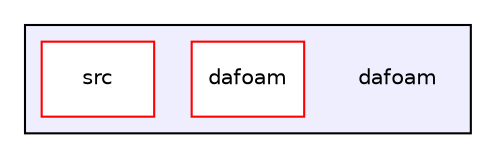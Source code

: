 digraph "dafoam" {
  bgcolor=transparent;
  compound=true
  node [ fontsize="10", fontname="Helvetica"];
  edge [ labelfontsize="10", labelfontname="Helvetica"];
  subgraph clusterdir_93c4051ecc7fd546f0d93d2c06c733d4 {
    graph [ bgcolor="#eeeeff", pencolor="black", label="" URL="dir_93c4051ecc7fd546f0d93d2c06c733d4.html"];
    dir_93c4051ecc7fd546f0d93d2c06c733d4 [shape=plaintext label="dafoam"];
    dir_0a369ea5be8210327d992647734ab76f [shape=box label="dafoam" color="red" fillcolor="white" style="filled" URL="dir_0a369ea5be8210327d992647734ab76f.html"];
    dir_627fd991f2d271afc2835b9eae3d66f7 [shape=box label="src" color="red" fillcolor="white" style="filled" URL="dir_627fd991f2d271afc2835b9eae3d66f7.html"];
  }
}
